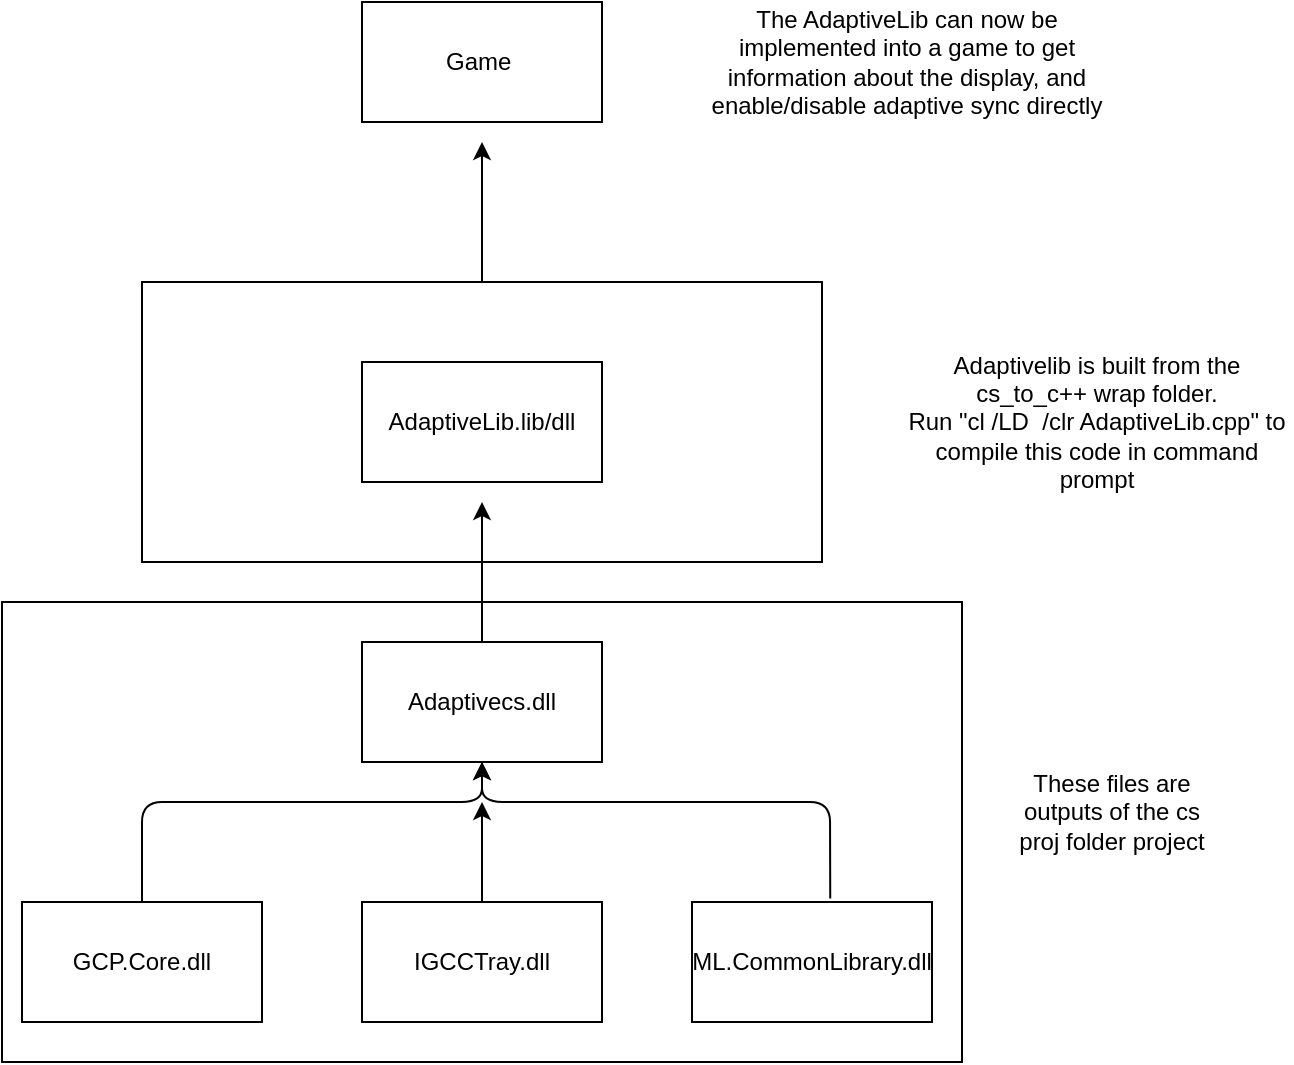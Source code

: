 <mxfile version="11.2.1" type="device" pages="1"><diagram id="S7BkeVG6ndpWi26XCOjG" name="Page-1"><mxGraphModel dx="1209" dy="678" grid="1" gridSize="10" guides="1" tooltips="1" connect="1" arrows="1" fold="1" page="1" pageScale="1" pageWidth="850" pageHeight="1100" math="0" shadow="0"><root><mxCell id="0"/><mxCell id="1" parent="0"/><mxCell id="6gzkcBSECv5ybA-ujmbR-8" value="" style="rounded=0;whiteSpace=wrap;html=1;gradientColor=#ffffff;fillColor=none;" vertex="1" parent="1"><mxGeometry x="40" y="560" width="480" height="230" as="geometry"/></mxCell><mxCell id="6gzkcBSECv5ybA-ujmbR-1" value="GCP.Core.dll" style="rounded=0;whiteSpace=wrap;html=1;" vertex="1" parent="1"><mxGeometry x="50" y="710" width="120" height="60" as="geometry"/></mxCell><mxCell id="6gzkcBSECv5ybA-ujmbR-2" value="IGCCTray.dll" style="rounded=0;whiteSpace=wrap;html=1;" vertex="1" parent="1"><mxGeometry x="220" y="710" width="120" height="60" as="geometry"/></mxCell><mxCell id="6gzkcBSECv5ybA-ujmbR-3" value="ML.CommonLibrary.dll" style="rounded=0;whiteSpace=wrap;html=1;" vertex="1" parent="1"><mxGeometry x="385" y="710" width="120" height="60" as="geometry"/></mxCell><mxCell id="6gzkcBSECv5ybA-ujmbR-4" value="Adaptivecs.dll" style="rounded=0;whiteSpace=wrap;html=1;" vertex="1" parent="1"><mxGeometry x="220" y="580" width="120" height="60" as="geometry"/></mxCell><mxCell id="6gzkcBSECv5ybA-ujmbR-5" value="" style="endArrow=classic;html=1;exitX=0.5;exitY=0;exitDx=0;exitDy=0;entryX=0.5;entryY=1;entryDx=0;entryDy=0;" edge="1" parent="1" source="6gzkcBSECv5ybA-ujmbR-1" target="6gzkcBSECv5ybA-ujmbR-4"><mxGeometry width="50" height="50" relative="1" as="geometry"><mxPoint x="90" y="710" as="sourcePoint"/><mxPoint x="140" y="660" as="targetPoint"/><Array as="points"><mxPoint x="110" y="660"/><mxPoint x="280" y="660"/></Array></mxGeometry></mxCell><mxCell id="6gzkcBSECv5ybA-ujmbR-6" value="" style="endArrow=classic;html=1;" edge="1" parent="1"><mxGeometry width="50" height="50" relative="1" as="geometry"><mxPoint x="280" y="710" as="sourcePoint"/><mxPoint x="280" y="660" as="targetPoint"/></mxGeometry></mxCell><mxCell id="6gzkcBSECv5ybA-ujmbR-7" value="" style="endArrow=classic;html=1;exitX=0.576;exitY=-0.03;exitDx=0;exitDy=0;exitPerimeter=0;entryX=0.5;entryY=1;entryDx=0;entryDy=0;" edge="1" parent="1" source="6gzkcBSECv5ybA-ujmbR-3" target="6gzkcBSECv5ybA-ujmbR-4"><mxGeometry width="50" height="50" relative="1" as="geometry"><mxPoint x="490" y="640" as="sourcePoint"/><mxPoint x="540" y="590" as="targetPoint"/><Array as="points"><mxPoint x="454" y="660"/><mxPoint x="280" y="660"/></Array></mxGeometry></mxCell><mxCell id="6gzkcBSECv5ybA-ujmbR-9" value="These files are outputs of the cs proj folder project" style="text;html=1;strokeColor=none;fillColor=none;align=center;verticalAlign=middle;whiteSpace=wrap;rounded=0;" vertex="1" parent="1"><mxGeometry x="540" y="655" width="110" height="20" as="geometry"/></mxCell><mxCell id="6gzkcBSECv5ybA-ujmbR-10" value="" style="endArrow=classic;html=1;exitX=0.5;exitY=0;exitDx=0;exitDy=0;" edge="1" parent="1" source="6gzkcBSECv5ybA-ujmbR-4"><mxGeometry width="50" height="50" relative="1" as="geometry"><mxPoint x="290" y="530" as="sourcePoint"/><mxPoint x="280" y="510" as="targetPoint"/></mxGeometry></mxCell><mxCell id="6gzkcBSECv5ybA-ujmbR-11" value="AdaptiveLib.lib/dll" style="rounded=0;whiteSpace=wrap;html=1;fillColor=none;gradientColor=#ffffff;" vertex="1" parent="1"><mxGeometry x="220" y="440" width="120" height="60" as="geometry"/></mxCell><mxCell id="6gzkcBSECv5ybA-ujmbR-12" value="" style="rounded=0;whiteSpace=wrap;html=1;fillColor=none;gradientColor=#ffffff;" vertex="1" parent="1"><mxGeometry x="110" y="400" width="340" height="140" as="geometry"/></mxCell><mxCell id="6gzkcBSECv5ybA-ujmbR-13" value="Adaptivelib is built from the cs_to_c++ wrap folder.&lt;br&gt;Run &quot;cl /LD&amp;nbsp; /clr AdaptiveLib.cpp&quot; to compile this code in command prompt" style="text;html=1;strokeColor=none;fillColor=none;align=center;verticalAlign=middle;whiteSpace=wrap;rounded=0;" vertex="1" parent="1"><mxGeometry x="490" y="460" width="195" height="20" as="geometry"/></mxCell><mxCell id="6gzkcBSECv5ybA-ujmbR-16" value="" style="endArrow=classic;html=1;exitX=0.5;exitY=0;exitDx=0;exitDy=0;" edge="1" parent="1" source="6gzkcBSECv5ybA-ujmbR-12"><mxGeometry width="50" height="50" relative="1" as="geometry"><mxPoint x="270" y="370" as="sourcePoint"/><mxPoint x="280" y="330" as="targetPoint"/></mxGeometry></mxCell><mxCell id="6gzkcBSECv5ybA-ujmbR-17" value="Game&amp;nbsp;" style="rounded=0;whiteSpace=wrap;html=1;fillColor=none;gradientColor=#ffffff;" vertex="1" parent="1"><mxGeometry x="220" y="260" width="120" height="60" as="geometry"/></mxCell><mxCell id="6gzkcBSECv5ybA-ujmbR-18" value="The AdaptiveLib can now be implemented into a game to get information about the display, and enable/disable adaptive sync directly" style="text;html=1;strokeColor=none;fillColor=none;align=center;verticalAlign=middle;whiteSpace=wrap;rounded=0;" vertex="1" parent="1"><mxGeometry x="385" y="280" width="215" height="20" as="geometry"/></mxCell></root></mxGraphModel></diagram></mxfile>